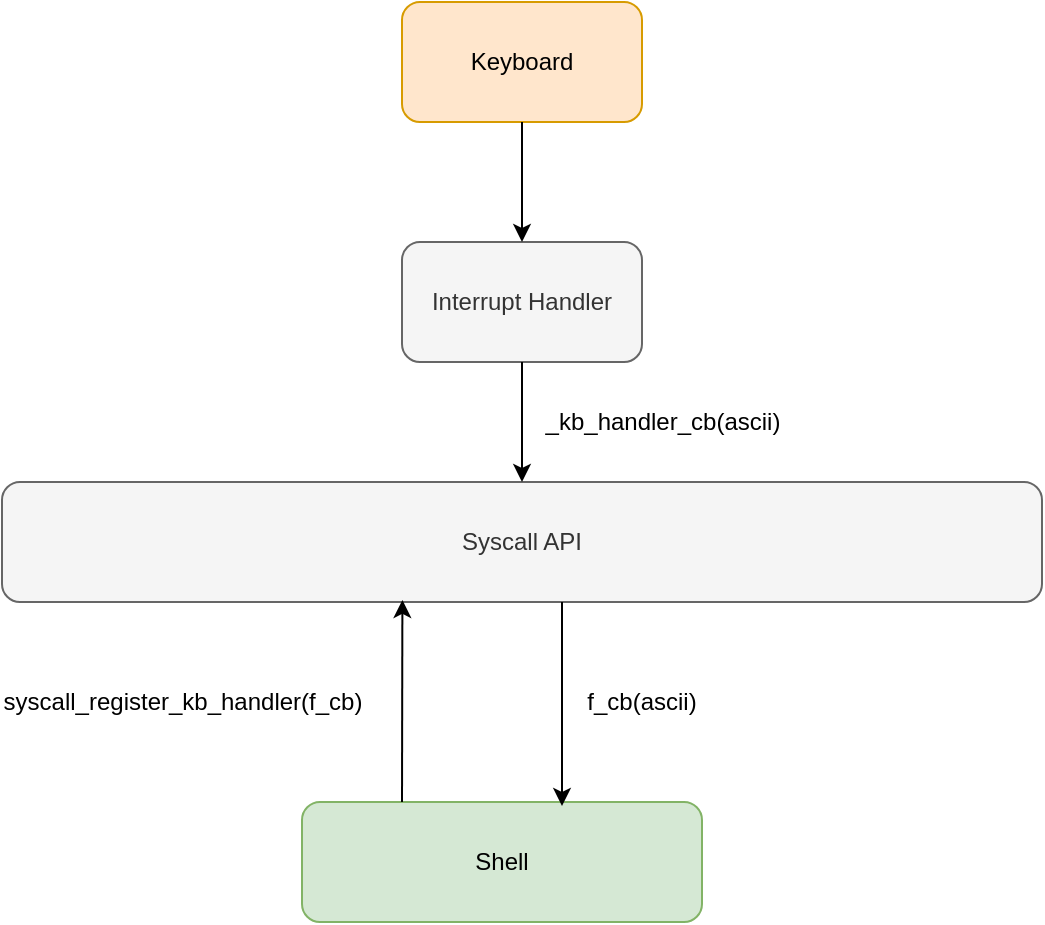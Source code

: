 <mxfile version="12.4.3" type="device" pages="1"><diagram id="3en6U09PXKGOAIg45jAG" name="Page-1"><mxGraphModel dx="814" dy="492" grid="1" gridSize="10" guides="1" tooltips="1" connect="1" arrows="1" fold="1" page="1" pageScale="1" pageWidth="1920" pageHeight="1200" math="0" shadow="0"><root><mxCell id="0"/><mxCell id="1" parent="0"/><mxCell id="mUrJGGfPXt7X_Kfpo5VD-1" value="Keyboard" style="rounded=1;whiteSpace=wrap;html=1;fillColor=#ffe6cc;strokeColor=#d79b00;" parent="1" vertex="1"><mxGeometry x="400" y="50" width="120" height="60" as="geometry"/></mxCell><mxCell id="mUrJGGfPXt7X_Kfpo5VD-2" value="Interrupt Handler" style="rounded=1;whiteSpace=wrap;html=1;fillColor=#f5f5f5;strokeColor=#666666;fontColor=#333333;" parent="1" vertex="1"><mxGeometry x="400" y="170" width="120" height="60" as="geometry"/></mxCell><mxCell id="mUrJGGfPXt7X_Kfpo5VD-4" value="Syscall API" style="rounded=1;whiteSpace=wrap;html=1;fillColor=#f5f5f5;strokeColor=#666666;fontColor=#333333;" parent="1" vertex="1"><mxGeometry x="200" y="290" width="520" height="60" as="geometry"/></mxCell><mxCell id="mUrJGGfPXt7X_Kfpo5VD-5" value="Shell" style="rounded=1;whiteSpace=wrap;html=1;fillColor=#d5e8d4;strokeColor=#82b366;" parent="1" vertex="1"><mxGeometry x="350" y="450" width="200" height="60" as="geometry"/></mxCell><mxCell id="mUrJGGfPXt7X_Kfpo5VD-6" value="" style="endArrow=classic;html=1;entryX=0.385;entryY=0.983;entryDx=0;entryDy=0;exitX=0.25;exitY=0;exitDx=0;exitDy=0;entryPerimeter=0;" parent="1" source="mUrJGGfPXt7X_Kfpo5VD-5" target="mUrJGGfPXt7X_Kfpo5VD-4" edge="1"><mxGeometry width="50" height="50" relative="1" as="geometry"><mxPoint x="200" y="580" as="sourcePoint"/><mxPoint x="250" y="530" as="targetPoint"/></mxGeometry></mxCell><mxCell id="mUrJGGfPXt7X_Kfpo5VD-13" value="syscall_register_kb_handler(f_cb)" style="text;html=1;align=center;verticalAlign=middle;resizable=0;points=[];;labelBackgroundColor=#ffffff;" parent="mUrJGGfPXt7X_Kfpo5VD-6" vertex="1" connectable="0"><mxGeometry x="0.327" y="-3" relative="1" as="geometry"><mxPoint x="-113.13" y="16.99" as="offset"/></mxGeometry></mxCell><mxCell id="mUrJGGfPXt7X_Kfpo5VD-15" value="" style="endArrow=classic;html=1;entryX=0.5;entryY=0;entryDx=0;entryDy=0;exitX=0.5;exitY=1;exitDx=0;exitDy=0;" parent="1" source="mUrJGGfPXt7X_Kfpo5VD-1" target="mUrJGGfPXt7X_Kfpo5VD-2" edge="1"><mxGeometry width="50" height="50" relative="1" as="geometry"><mxPoint x="200" y="580" as="sourcePoint"/><mxPoint x="250" y="530" as="targetPoint"/></mxGeometry></mxCell><mxCell id="mUrJGGfPXt7X_Kfpo5VD-20" value="" style="endArrow=classic;html=1;entryX=0.5;entryY=0;entryDx=0;entryDy=0;exitX=0.5;exitY=1;exitDx=0;exitDy=0;" parent="1" source="mUrJGGfPXt7X_Kfpo5VD-2" target="mUrJGGfPXt7X_Kfpo5VD-4" edge="1"><mxGeometry width="50" height="50" relative="1" as="geometry"><mxPoint x="200" y="580" as="sourcePoint"/><mxPoint x="250" y="530" as="targetPoint"/></mxGeometry></mxCell><mxCell id="mUrJGGfPXt7X_Kfpo5VD-21" value="_kb_handler_cb(ascii)" style="text;html=1;align=center;verticalAlign=middle;resizable=0;points=[];;labelBackgroundColor=#ffffff;" parent="mUrJGGfPXt7X_Kfpo5VD-20" vertex="1" connectable="0"><mxGeometry x="-0.433" y="3" relative="1" as="geometry"><mxPoint x="67" y="13" as="offset"/></mxGeometry></mxCell><mxCell id="mUrJGGfPXt7X_Kfpo5VD-22" value="" style="endArrow=classic;html=1;entryX=0.34;entryY=0.033;entryDx=0;entryDy=0;entryPerimeter=0;" parent="1" edge="1"><mxGeometry width="50" height="50" relative="1" as="geometry"><mxPoint x="480" y="350" as="sourcePoint"/><mxPoint x="480" y="451.98" as="targetPoint"/></mxGeometry></mxCell><mxCell id="mUrJGGfPXt7X_Kfpo5VD-28" value="f_cb(ascii)" style="text;html=1;strokeColor=none;fillColor=none;align=center;verticalAlign=middle;whiteSpace=wrap;rounded=0;" parent="1" vertex="1"><mxGeometry x="480" y="390" width="80" height="20" as="geometry"/></mxCell></root></mxGraphModel></diagram></mxfile>